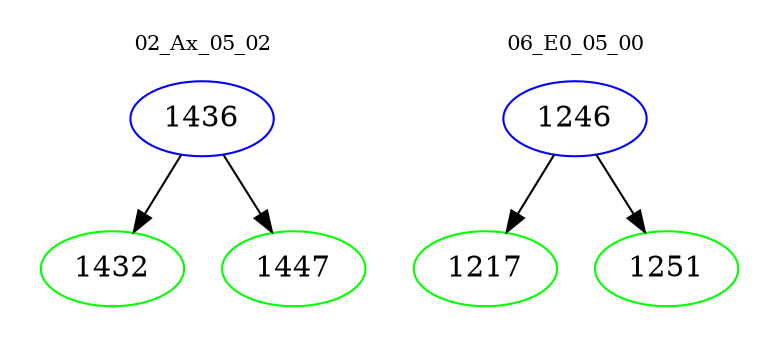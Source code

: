 digraph{
subgraph cluster_0 {
color = white
label = "02_Ax_05_02";
fontsize=10;
T0_1436 [label="1436", color="blue"]
T0_1436 -> T0_1432 [color="black"]
T0_1432 [label="1432", color="green"]
T0_1436 -> T0_1447 [color="black"]
T0_1447 [label="1447", color="green"]
}
subgraph cluster_1 {
color = white
label = "06_E0_05_00";
fontsize=10;
T1_1246 [label="1246", color="blue"]
T1_1246 -> T1_1217 [color="black"]
T1_1217 [label="1217", color="green"]
T1_1246 -> T1_1251 [color="black"]
T1_1251 [label="1251", color="green"]
}
}
